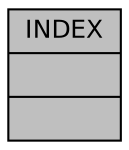 digraph "INDEX"
{
 // INTERACTIVE_SVG=YES
 // LATEX_PDF_SIZE
  bgcolor="transparent";
  edge [fontname="Helvetica",fontsize="12",labelfontname="Helvetica",labelfontsize="12"];
  node [fontname="Helvetica",fontsize="12",shape=record];
  Node1 [label="{INDEX\n||}",height=0.2,width=0.4,color="black", fillcolor="grey75", style="filled", fontcolor="black",tooltip=" "];
}
